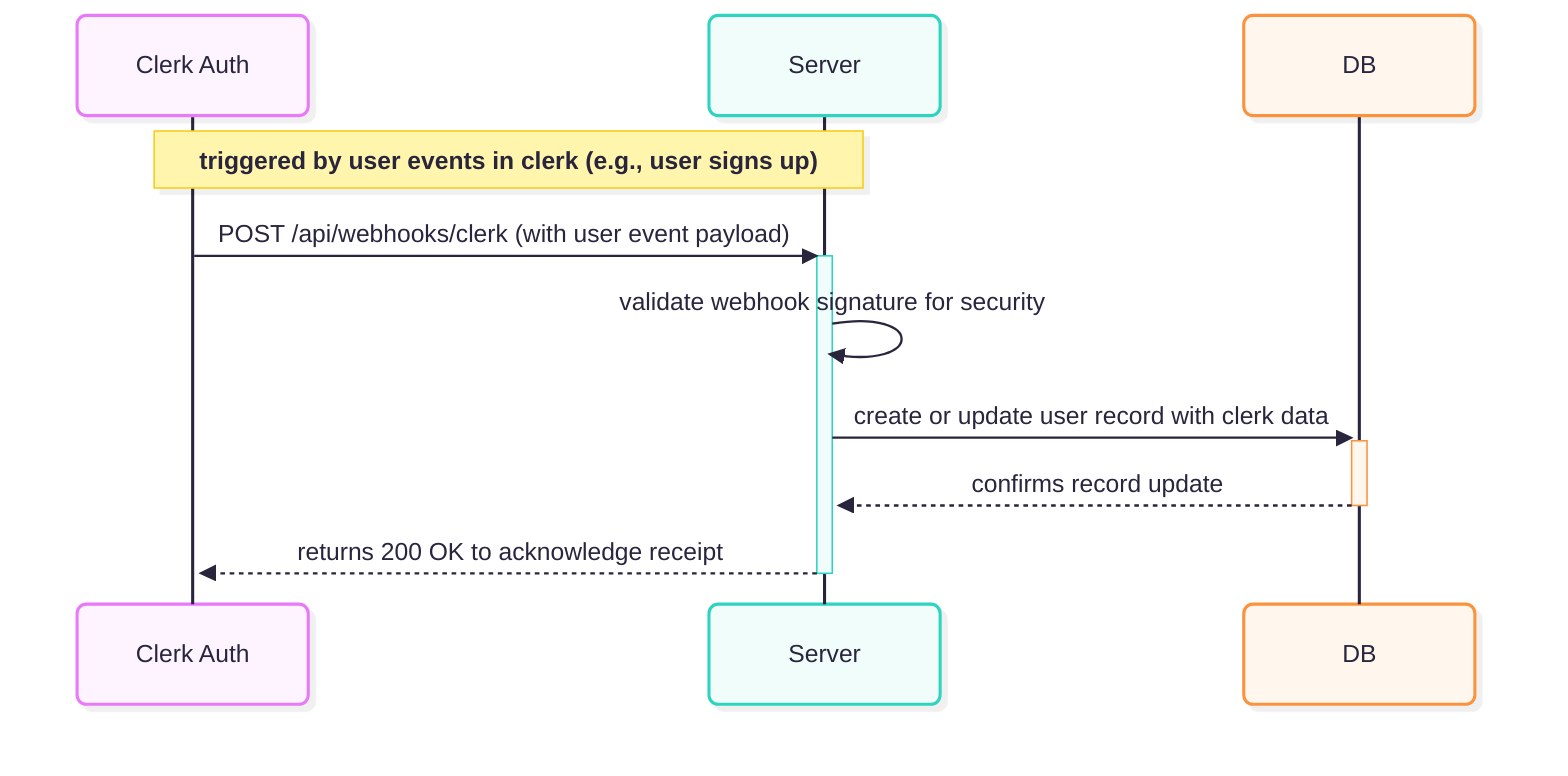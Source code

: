 ---
config:
  theme: redux-color
  look: neo
---
sequenceDiagram
    participant Clerk Auth
    participant Server 
    participant DB 

    note over Clerk Auth, Server: triggered by user events in clerk (e.g., user signs up)
    Clerk Auth->>Server: POST /api/webhooks/clerk (with user event payload)
    activate Server
    Server->>Server: validate webhook signature for security
    Server->>DB: create or update user record with clerk data
    activate DB
    DB-->>Server: confirms record update
    deactivate DB
    Server-->>Clerk Auth: returns 200 OK to acknowledge receipt
    deactivate Server